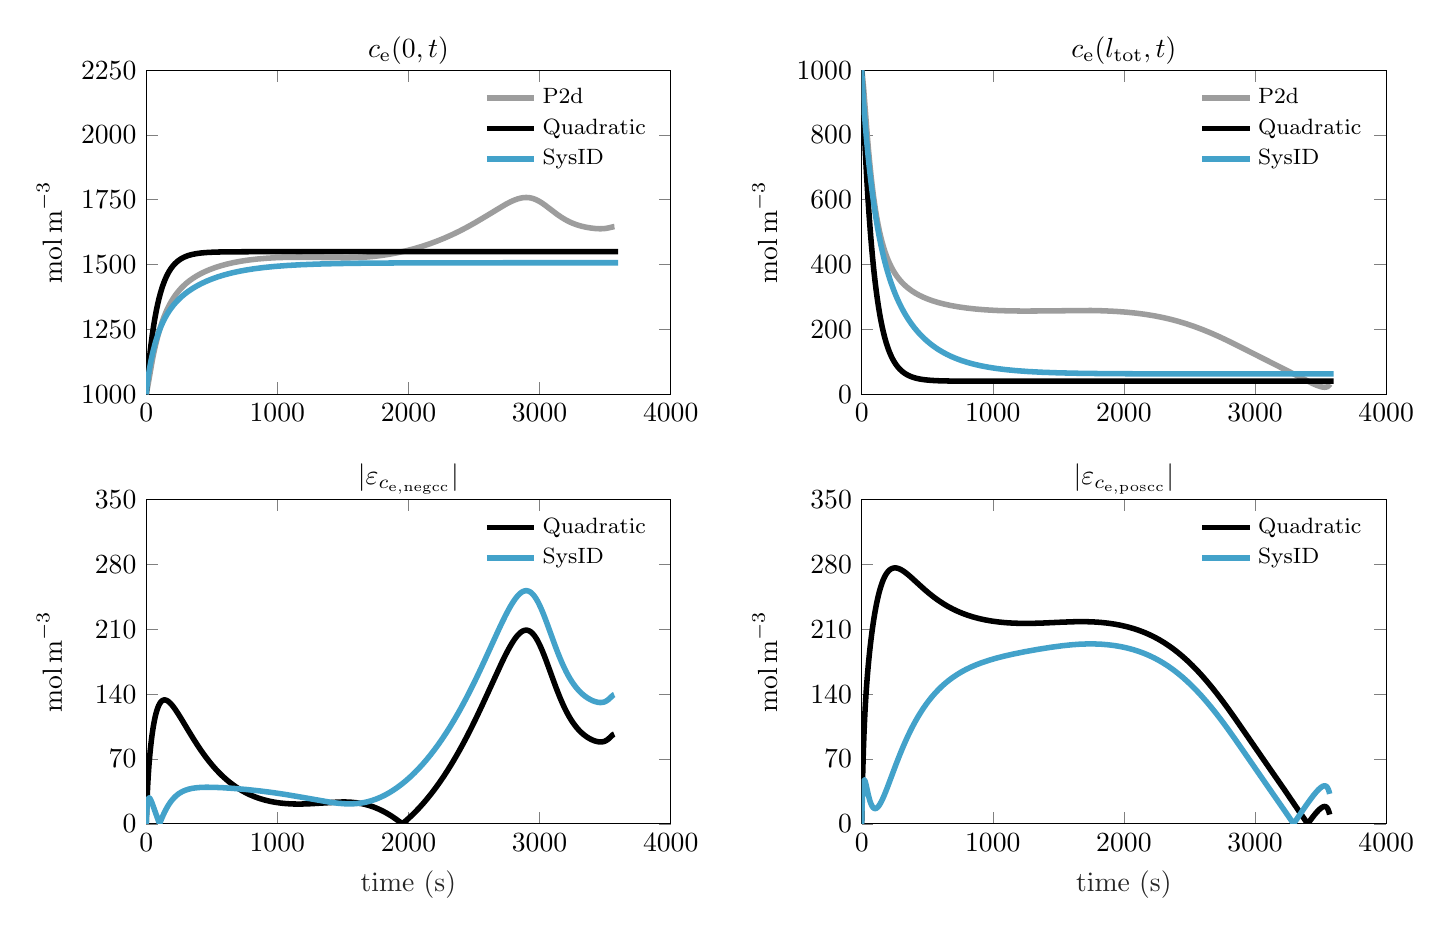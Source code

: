 % This file was created by matlab2tikz.
%
\definecolor{mycolor1}{rgb}{0.616,0.616,0.616}%
\definecolor{mycolor2}{rgb}{0.263,0.635,0.792}%
%
\begin{tikzpicture}

\begin{axis}[%
width=66.611mm,
height=41.169mm,
at={(0mm,54.554mm)},
scale only axis,
xmin=0,
xmax=4000,
xtick={0,1000,2000,3000,4000},
ymin=1000,
ymax=2250,
ytick={1000, 1250, 1500, 1750, 2000, 2250},
ylabel style={font=\color{white!15!black}},
ylabel={$\mathrm{mol\, m}^{-3}$},
axis background/.style={fill=white},
title style={font=\bfseries},
title={$c_\mathrm{e}(0,t)$},
legend style={legend cell align=left, align=left, fill=none, draw=none},
legend style={font=\footnotesize},title style={yshift=-1.75ex,},xticklabel style={/pgf/number format/1000 sep=, /pgf/number format/precision=0,/pgf/number format/fixed,/pgf/number format/fixed zerofill,},yticklabel style={/pgf/number format/1000 sep=, /pgf/number format/precision=2, /pgf/number format/fixed, }, ylabel absolute,
]
\addplot [color=mycolor1, line width=2.0pt]
  table[row sep=crcr]{%
0	1000\\
6	1014.01\\
13	1033.38\\
47	1132.1\\
59	1161.96\\
71	1189.04\\
83	1213.62\\
96	1237.74\\
109	1259.54\\
122	1279.27\\
135	1297.13\\
149	1314.51\\
163	1330.18\\
178	1345.28\\
193	1358.86\\
209	1371.86\\
226	1384.24\\
244	1395.94\\
263	1406.97\\
283	1417.32\\
305	1427.46\\
329	1437.28\\
355	1446.7\\
383	1455.67\\
414	1464.43\\
448	1472.86\\
485	1480.86\\
525	1488.38\\
568	1495.34\\
615	1501.83\\
666	1507.74\\
721	1512.99\\
780	1517.51\\
844	1521.33\\
914	1524.39\\
990	1526.61\\
1074	1527.97\\
1169	1528.4\\
1287	1527.77\\
1529	1526.18\\
1605	1527.01\\
1672	1528.82\\
1735	1531.6\\
1797	1535.41\\
1859	1540.3\\
1921	1546.27\\
1983	1553.33\\
2044	1561.37\\
2104	1570.37\\
2163	1580.3\\
2221	1591.15\\
2278	1602.91\\
2335	1615.77\\
2392	1629.75\\
2450	1645.11\\
2511	1662.41\\
2580	1683.16\\
2743	1732.77\\
2779	1742.19\\
2808	1748.71\\
2834	1753.44\\
2857	1756.53\\
2878	1758.27\\
2898	1758.84\\
2917	1758.31\\
2936	1756.68\\
2955	1753.94\\
2974	1750.11\\
2994	1744.99\\
3016	1738.24\\
3042	1729.11\\
3081	1714.09\\
3137	1692.65\\
3169	1681.64\\
3198	1672.82\\
3226	1665.42\\
3255	1658.91\\
3285	1653.33\\
3317	1648.51\\
3351	1644.5\\
3388	1641.25\\
3425	1639.08\\
3459	1638.15\\
3486	1638.44\\
3509	1639.76\\
3531	1642.13\\
3570	1646.72\\
3570.66	1646.75\\
};
\addlegendentry{P2d}

\addplot [color=black, line width=2.0pt]
  table[row sep=crcr]{%
0	1000\\
9	1055.98\\
18	1105.2\\
27	1148.91\\
37	1192.06\\
47	1230.33\\
57	1264.4\\
67	1294.76\\
77	1321.86\\
87	1346.06\\
97	1367.68\\
108	1388.82\\
119	1407.5\\
130	1424.01\\
141	1438.6\\
152	1451.5\\
164	1463.87\\
176	1474.68\\
189	1484.86\\
202	1493.66\\
216	1501.81\\
231	1509.23\\
247	1515.88\\
264	1521.76\\
283	1527.13\\
304	1531.87\\
327	1535.93\\
354	1539.53\\
385	1542.53\\
422	1544.97\\
469	1546.92\\
531	1548.33\\
623	1549.23\\
797	1549.66\\
1574	1549.73\\
3599	1549.73\\
};
\addlegendentry{Quadratic}

\addplot [color=mycolor2, line width=2.0pt]
  table[row sep=crcr]{%
0	1000\\
4	1021.38\\
10	1047.01\\
17	1072.3\\
25	1097.45\\
34	1122.35\\
44	1146.85\\
55	1170.77\\
66	1192.08\\
78	1212.84\\
90	1231.39\\
102	1248.04\\
115	1264.25\\
129	1279.87\\
143	1293.89\\
158	1307.37\\
174	1320.28\\
191	1332.58\\
209	1344.28\\
229	1355.93\\
250	1366.89\\
273	1377.65\\
298	1388.13\\
325	1398.26\\
355	1408.31\\
387	1417.86\\
422	1427.15\\
460	1436.07\\
501	1444.54\\
545	1452.48\\
592	1459.85\\
643	1466.73\\
698	1473.04\\
758	1478.82\\
824	1484.05\\
897	1488.73\\
979	1492.88\\
1072	1496.47\\
1180	1499.53\\
1309	1502.06\\
1469	1504.07\\
1680	1505.56\\
1985	1506.55\\
2529	1507.05\\
3600	1507.16\\
};
\addlegendentry{SysID}

\end{axis}

\begin{axis}[%
width=66.611mm,
height=41.169mm,
at={(90.867mm,54.554mm)},
scale only axis,
xmin=0,
xmax=4000,
xtick={0,1000,2000,3000,4000},
ymin=0,
ymax=1000,
ytick={   0,  200,  400,  600,  800, 1000},
ylabel style={font=\color{white!15!black}},
ylabel={$\mathrm{mol\, m}^{-3}$},
axis background/.style={fill=white},
title style={font=\bfseries},
title={$c_\mathrm{e}(l_\mathrm{tot},t)$},
legend style={legend cell align=left, align=left, fill=none, draw=none},
legend style={font=\footnotesize},title style={yshift=-1.75ex,},xticklabel style={/pgf/number format/1000 sep=, /pgf/number format/precision=0,/pgf/number format/fixed,/pgf/number format/fixed zerofill,},yticklabel style={/pgf/number format/1000 sep=, /pgf/number format/precision=2, /pgf/number format/fixed, }, ylabel absolute,
]
\addplot [color=mycolor1, line width=2.0pt]
  table[row sep=crcr]{%
0	1000\\
2	995.472\\
5	986.098\\
9	970.517\\
15	942.691\\
24	895.759\\
42	801.533\\
52	754.003\\
62	710.838\\
71	675.655\\
80	643.719\\
89	614.777\\
98	588.56\\
107	564.806\\
116	543.269\\
126	521.666\\
136	502.245\\
146	484.76\\
156	468.98\\
166	454.708\\
177	440.546\\
188	427.799\\
200	415.302\\
212	404.087\\
225	393.188\\
238	383.416\\
252	373.978\\
267	364.938\\
283	356.338\\
300	348.202\\
318	340.538\\
338	332.987\\
360	325.659\\
384	318.634\\
410	311.966\\
438	305.685\\
469	299.626\\
503	293.866\\
541	288.326\\
583	283.103\\
629	278.266\\
680	273.786\\
737	269.678\\
800	266.04\\
869	262.944\\
945	260.415\\
1029	258.496\\
1123	257.235\\
1230	256.696\\
1358	256.96\\
1748	258.426\\
1846	257.471\\
1936	255.733\\
2018	253.297\\
2094	250.18\\
2165	246.404\\
2232	241.972\\
2296	236.868\\
2358	231.046\\
2418	224.549\\
2478	217.179\\
2538	208.933\\
2599	199.67\\
2662	189.218\\
2729	177.204\\
2803	163.021\\
2895	144.446\\
3439	33.118\\
3474	27.146\\
3499	23.73\\
3517	22.073\\
3531	21.597\\
3542	22.076\\
3551	23.379\\
3558	25.239\\
3564	27.625\\
3570	30.89\\
3570.66	31.309\\
};
\addlegendentry{P2d}

\addplot [color=black, line width=2.0pt]
  table[row sep=crcr]{%
0	1000\\
10	901.29\\
20	811.598\\
29	738.364\\
38	671.807\\
47	611.438\\
56	556.752\\
65	507.251\\
74	462.467\\
83	421.961\\
92	385.333\\
101	352.215\\
110	322.272\\
119	295.203\\
128	270.731\\
137	248.608\\
146	228.608\\
155	210.529\\
165	192.469\\
175	176.325\\
185	161.893\\
195	148.993\\
205	137.461\\
215	127.153\\
226	117.072\\
237	108.162\\
249	99.616\\
261	92.147\\
274	85.112\\
288	78.6\\
302	73.034\\
317	67.965\\
334	63.163\\
352	58.983\\
372	55.228\\
395	51.833\\
421	48.915\\
451	46.453\\
487	44.408\\
532	42.779\\
591	41.577\\
676	40.79\\
828	40.386\\
1351	40.297\\
3599	40.297\\
};
\addlegendentry{Quadratic}

\addplot [color=mycolor2, line width=2.0pt]
  table[row sep=crcr]{%
0	1000\\
4	967.678\\
10	927.626\\
18	880.946\\
27	834.023\\
37	786.791\\
47	743.686\\
57	704.135\\
68	664.277\\
79	627.843\\
90	594.478\\
101	563.867\\
112	535.728\\
123	509.809\\
135	483.803\\
147	459.914\\
159	437.917\\
172	415.99\\
185	395.826\\
198	377.235\\
212	358.778\\
226	341.768\\
241	324.969\\
256	309.484\\
272	294.254\\
288	280.207\\
305	266.435\\
323	253.008\\
341	240.638\\
360	228.604\\
380	216.951\\
401	205.714\\
423	194.922\\
446	184.597\\
470	174.756\\
496	165.054\\
523	155.921\\
552	147.061\\
582	138.817\\
614	130.937\\
648	123.481\\
684	116.49\\
722	109.994\\
763	103.874\\
807	98.192\\
855	92.889\\
907	88.04\\
964	83.616\\
1027	79.621\\
1097	76.07\\
1176	72.948\\
1267	70.24\\
1374	67.952\\
1504	66.077\\
1668	64.624\\
1890	63.58\\
2231	62.934\\
2930	62.659\\
3600	62.632\\
};
\addlegendentry{SysID}

\end{axis}

\begin{axis}[%
width=66.611mm,
height=41.169mm,
at={(0mm,0mm)},
scale only axis,
xmin=0,
xmax=4000,
xtick={0,1000,2000,3000,4000},
xlabel style={font=\color{white!15!black}},
xlabel={time (s)},
ymin=0,
ymax=350,
ytick={  0,  70, 140, 210, 280, 350},
ylabel style={font=\color{white!15!black}},
ylabel={$\mathrm{mol\, m}^{-3}$},
axis background/.style={fill=white},
title style={font=\bfseries},
title={$|\varepsilon_{c_{\mathrm{e,negcc}}}|$},
legend style={legend cell align=left, align=left, fill=none, draw=none},
legend style={font=\footnotesize},title style={yshift=-1.75ex,},xticklabel style={/pgf/number format/1000 sep=, /pgf/number format/precision=0,/pgf/number format/fixed,/pgf/number format/fixed zerofill,},yticklabel style={/pgf/number format/1000 sep=, /pgf/number format/precision=2, /pgf/number format/fixed, }, ylabel absolute,
]
\addplot [color=black, line width=2.0pt]
  table[row sep=crcr]{%
0	0\\
3	12.86\\
6	24.141\\
9	33.998\\
12	42.605\\
15	50.162\\
18	56.854\\
21	62.844\\
24	68.262\\
28	74.766\\
32	80.605\\
36	85.898\\
40	90.728\\
44	95.153\\
49	100.183\\
54	104.711\\
59	108.787\\
64	112.447\\
69	115.725\\
74	118.647\\
79	121.238\\
84	123.524\\
90	125.893\\
96	127.888\\
102	129.54\\
108	130.879\\
114	131.933\\
121	132.837\\
128	133.426\\
136	133.756\\
144	133.766\\
153	133.441\\
162	132.81\\
172	131.801\\
183	130.379\\
195	128.521\\
209	126.031\\
225	122.862\\
244	118.781\\
269	113.084\\
324	100.126\\
362	91.362\\
393	84.527\\
421	78.664\\
448	73.321\\
474	68.477\\
500	63.935\\
526	59.694\\
553	55.602\\
580	51.819\\
608	48.209\\
636	44.904\\
665	41.785\\
695	38.867\\
726	36.159\\
758	33.67\\
791	31.406\\
826	29.317\\
862	27.477\\
900	25.846\\
939	24.476\\
980	23.34\\
1023	22.451\\
1069	21.807\\
1118	21.431\\
1171	21.334\\
1231	21.54\\
1305	22.119\\
1471	23.533\\
1521	23.576\\
1563	23.319\\
1601	22.792\\
1637	21.994\\
1672	20.909\\
1706	19.545\\
1739	17.917\\
1772	15.985\\
1805	13.749\\
1838	11.207\\
1871	8.36\\
1904	5.206\\
1937	1.744\\
1953	0.047\\
1986	3.973\\
2018	8.082\\
2050	12.494\\
2082	17.213\\
2114	22.245\\
2145	27.424\\
2176	32.908\\
2207	38.704\\
2238	44.817\\
2268	51.04\\
2298	57.568\\
2328	64.404\\
2358	71.551\\
2388	79.007\\
2418	86.769\\
2449	95.104\\
2481	104.03\\
2514	113.555\\
2549	123.975\\
2590	136.512\\
2716	175.317\\
2740	182.209\\
2760	187.644\\
2778	192.221\\
2794	195.98\\
2809	199.188\\
2823	201.861\\
2836	204.028\\
2848	205.729\\
2860	207.113\\
2871	208.081\\
2882	208.74\\
2893	209.071\\
2903	209.075\\
2913	208.783\\
2923	208.189\\
2933	207.287\\
2943	206.075\\
2953	204.554\\
2963	202.729\\
2973	200.61\\
2984	197.953\\
2995	194.978\\
3007	191.399\\
3020	187.178\\
3034	182.295\\
3050	176.385\\
3072	167.896\\
3122	148.47\\
3141	141.483\\
3158	135.558\\
3174	130.309\\
3189	125.701\\
3204	121.409\\
3219	117.437\\
3234	113.783\\
3249	110.439\\
3264	107.392\\
3280	104.453\\
3296	101.816\\
3313	99.321\\
3331	96.998\\
3349	94.976\\
3368	93.142\\
3388	91.522\\
3408	90.213\\
3427	89.263\\
3445	88.658\\
3461	88.405\\
3476	88.471\\
3489	88.823\\
3501	89.439\\
3513	90.377\\
3525	91.649\\
3539	93.482\\
3558	96.011\\
3566	96.758\\
3569	96.942\\
};
\addlegendentry{Quadratic}

\addplot [color=mycolor2, line width=2.0pt]
  table[row sep=crcr]{%
0	0\\
2	7.025\\
4	12.349\\
6	16.491\\
8	19.731\\
10	22.247\\
12	24.167\\
14	25.593\\
16	26.609\\
18	27.288\\
20	27.688\\
23	27.875\\
26	27.682\\
29	27.212\\
33	26.278\\
38	24.778\\
45	22.313\\
56	18.038\\
96	2.192\\
102	0.036\\
115	4.642\\
128	8.916\\
140	12.542\\
152	15.854\\
164	18.858\\
176	21.563\\
189	24.172\\
202	26.469\\
216	28.623\\
231	30.6\\
246	32.273\\
263	33.85\\
281	35.205\\
301	36.395\\
323	37.391\\
348	38.212\\
377	38.848\\
411	39.282\\
453	39.498\\
506	39.449\\
575	39.066\\
664	38.257\\
767	37.013\\
870	35.466\\
969	33.674\\
1067	31.595\\
1174	29.009\\
1412	23.114\\
1467	22.165\\
1513	21.672\\
1553	21.538\\
1590	21.71\\
1625	22.172\\
1659	22.925\\
1692	23.962\\
1724	25.266\\
1756	26.867\\
1788	28.768\\
1820	30.967\\
1852	33.464\\
1884	36.257\\
1916	39.348\\
1948	42.737\\
1980	46.427\\
2012	50.421\\
2044	54.722\\
2076	59.334\\
2107	64.104\\
2138	69.176\\
2169	74.555\\
2200	80.249\\
2230	86.061\\
2260	92.177\\
2290	98.6\\
2320	105.333\\
2350	112.378\\
2380	119.733\\
2410	127.398\\
2441	135.637\\
2472	144.188\\
2505	153.614\\
2540	163.942\\
2579	175.782\\
2633	192.538\\
2691	210.469\\
2720	219.116\\
2743	225.668\\
2763	231.05\\
2780	235.326\\
2796	239.042\\
2811	242.202\\
2825	244.826\\
2838	246.942\\
2850	248.59\\
2862	249.918\\
2873	250.829\\
2884	251.429\\
2894	251.687\\
2904	251.66\\
2914	251.338\\
2924	250.712\\
2934	249.778\\
2944	248.534\\
2954	246.981\\
2964	245.126\\
2974	242.977\\
2985	240.289\\
2996	237.285\\
3008	233.678\\
3021	229.43\\
3035	224.524\\
3052	218.215\\
3075	209.308\\
3120	191.809\\
3139	184.785\\
3156	178.819\\
3172	173.528\\
3187	168.878\\
3202	164.543\\
3217	160.527\\
3232	156.831\\
3247	153.446\\
3262	150.36\\
3278	147.381\\
3294	144.707\\
3311	142.175\\
3329	139.817\\
3347	137.762\\
3366	135.896\\
3386	134.245\\
3406	132.904\\
3425	131.922\\
3443	131.282\\
3460	130.985\\
3475	131.029\\
3488	131.357\\
3500	131.948\\
3512	132.858\\
3524	134.103\\
3537	135.777\\
3559	138.692\\
3567	139.397\\
3569	139.514\\
};
\addlegendentry{SysID}

\end{axis}

\begin{axis}[%
width=66.611mm,
height=41.169mm,
at={(90.867mm,0mm)},
scale only axis,
xmin=0,
xmax=4000,
xtick={0,1000,2000,3000,4000},
xlabel style={font=\color{white!15!black}},
xlabel={time (s)},
ymin=0,
ymax=350,
ytick={  0,  70, 140, 210, 280, 350},
ylabel style={font=\color{white!15!black}},
ylabel={$\mathrm{mol\, m}^{-3}$},
axis background/.style={fill=white},
title style={font=\bfseries},
title={$|\varepsilon_{c_{\mathrm{e,poscc}}}|$},
legend style={legend cell align=left, align=left, fill=none, draw=none},
legend style={font=\footnotesize},title style={yshift=-1.75ex,},xticklabel style={/pgf/number format/1000 sep=, /pgf/number format/precision=0,/pgf/number format/fixed,/pgf/number format/fixed zerofill,},yticklabel style={/pgf/number format/1000 sep=, /pgf/number format/precision=2, /pgf/number format/fixed, }, ylabel absolute,
]
\addplot [color=black, line width=2.0pt]
  table[row sep=crcr]{%
0	0\\
2	15.931\\
5	36.578\\
8	54.374\\
11	69.815\\
14	83.269\\
17	95.05\\
20	105.443\\
23	114.695\\
26	123.014\\
29	130.57\\
33	139.692\\
37	147.941\\
41	155.495\\
45	162.483\\
50	170.56\\
55	178.03\\
60	184.982\\
65	191.483\\
71	198.757\\
77	205.508\\
83	211.791\\
89	217.642\\
95	223.092\\
101	228.166\\
107	232.886\\
114	237.971\\
121	242.629\\
128	246.885\\
135	250.763\\
142	254.289\\
149	257.478\\
156	260.349\\
163	262.921\\
171	265.517\\
179	267.771\\
187	269.708\\
195	271.35\\
204	272.873\\
213	274.081\\
222	275.002\\
232	275.721\\
243	276.18\\
254	276.331\\
266	276.19\\
279	275.728\\
293	274.926\\
309	273.695\\
327	271.995\\
348	269.7\\
375	266.428\\
420	260.612\\
479	253.049\\
517	248.491\\
552	244.594\\
586	241.11\\
620	237.926\\
655	234.956\\
691	232.211\\
728	229.699\\
767	227.364\\
807	225.276\\
849	223.388\\
893	221.714\\
940	220.234\\
989	218.995\\
1041	217.982\\
1097	217.2\\
1157	216.672\\
1222	216.411\\
1294	216.432\\
1379	216.772\\
1528	217.744\\
1629	218.241\\
1700	218.294\\
1763	218.039\\
1821	217.503\\
1876	216.694\\
1928	215.628\\
1978	214.299\\
2025	212.749\\
2070	210.965\\
2113	208.959\\
2155	206.694\\
2195	204.233\\
2234	201.529\\
2272	198.59\\
2309	195.423\\
2345	192.044\\
2381	188.361\\
2417	184.368\\
2452	180.184\\
2487	175.701\\
2523	170.779\\
2559	165.545\\
2595	160.007\\
2632	154.006\\
2670	147.533\\
2709	140.584\\
2750	132.971\\
2795	124.297\\
2845	114.341\\
2909	101.269\\
3089	64.34\\
3226	36.43\\
3309	19.124\\
3385	3.351\\
3401	0.13\\
3402	0.069\\
3432	5.881\\
3455	10.033\\
3473	12.996\\
3488	15.185\\
3501	16.792\\
3512	17.857\\
3521	18.452\\
3529	18.693\\
3536	18.602\\
3542	18.221\\
3547	17.625\\
3552	16.704\\
3556	15.681\\
3560	14.352\\
3564	12.672\\
3568	10.6\\
3569	10.016\\
};
\addlegendentry{Quadratic}

\addplot [color=mycolor2, line width=2.0pt]
  table[row sep=crcr]{%
0	0\\
1	6.907\\
3	17.536\\
5	25.553\\
7	31.776\\
9	36.599\\
11	40.278\\
13	42.996\\
15	44.905\\
17	46.135\\
19	46.801\\
21	47.004\\
23	46.828\\
25	46.35\\
28	45.2\\
31	43.683\\
35	41.31\\
45	34.819\\
52	30.51\\
58	27.219\\
63	24.814\\
68	22.733\\
73	20.973\\
78	19.524\\
83	18.38\\
88	17.523\\
93	16.936\\
99	16.563\\
105	16.522\\
111	16.783\\
118	17.431\\
125	18.407\\
132	19.671\\
140	21.427\\
149	23.734\\
159	26.631\\
170	30.139\\
183	34.608\\
200	40.8\\
228	51.392\\
264	64.953\\
287	73.285\\
308	80.566\\
328	87.175\\
348	93.451\\
367	99.101\\
387	104.722\\
407	110.015\\
427	114.993\\
448	119.894\\
469	124.477\\
491	128.957\\
513	133.126\\
536	137.174\\
560	141.082\\
585	144.835\\
611	148.421\\
638	151.83\\
666	155.057\\
696	158.199\\
727	161.137\\
760	163.957\\
795	166.64\\
833	169.241\\
874	171.733\\
918	174.1\\
967	176.424\\
1022	178.717\\
1084	180.989\\
1156	183.316\\
1242	185.781\\
1342	188.334\\
1442	190.589\\
1527	192.212\\
1599	193.291\\
1662	193.938\\
1721	194.241\\
1776	194.223\\
1829	193.907\\
1881	193.292\\
1931	192.396\\
1979	191.231\\
2025	189.811\\
2069	188.152\\
2112	186.224\\
2153	184.081\\
2193	181.685\\
2232	179.039\\
2270	176.152\\
2307	173.034\\
2343	169.698\\
2379	166.055\\
2415	162.101\\
2450	157.952\\
2485	153.502\\
2520	148.753\\
2556	143.558\\
2592	138.056\\
2629	132.091\\
2667	125.652\\
2706	118.734\\
2747	111.151\\
2791	102.701\\
2841	92.776\\
2904	79.934\\
3100	39.763\\
3222	14.912\\
3294	0.074\\
3386	19.191\\
3420	25.936\\
3445	30.607\\
3465	34.055\\
3482	36.684\\
3496	38.549\\
3508	39.844\\
3518	40.623\\
3526	40.977\\
3533	41.018\\
3539	40.788\\
3545	40.234\\
3550	39.452\\
3554	38.563\\
3558	37.393\\
3562	35.895\\
3566	34.023\\
3569	32.352\\
};
\addlegendentry{SysID}

\end{axis}
\end{tikzpicture}%